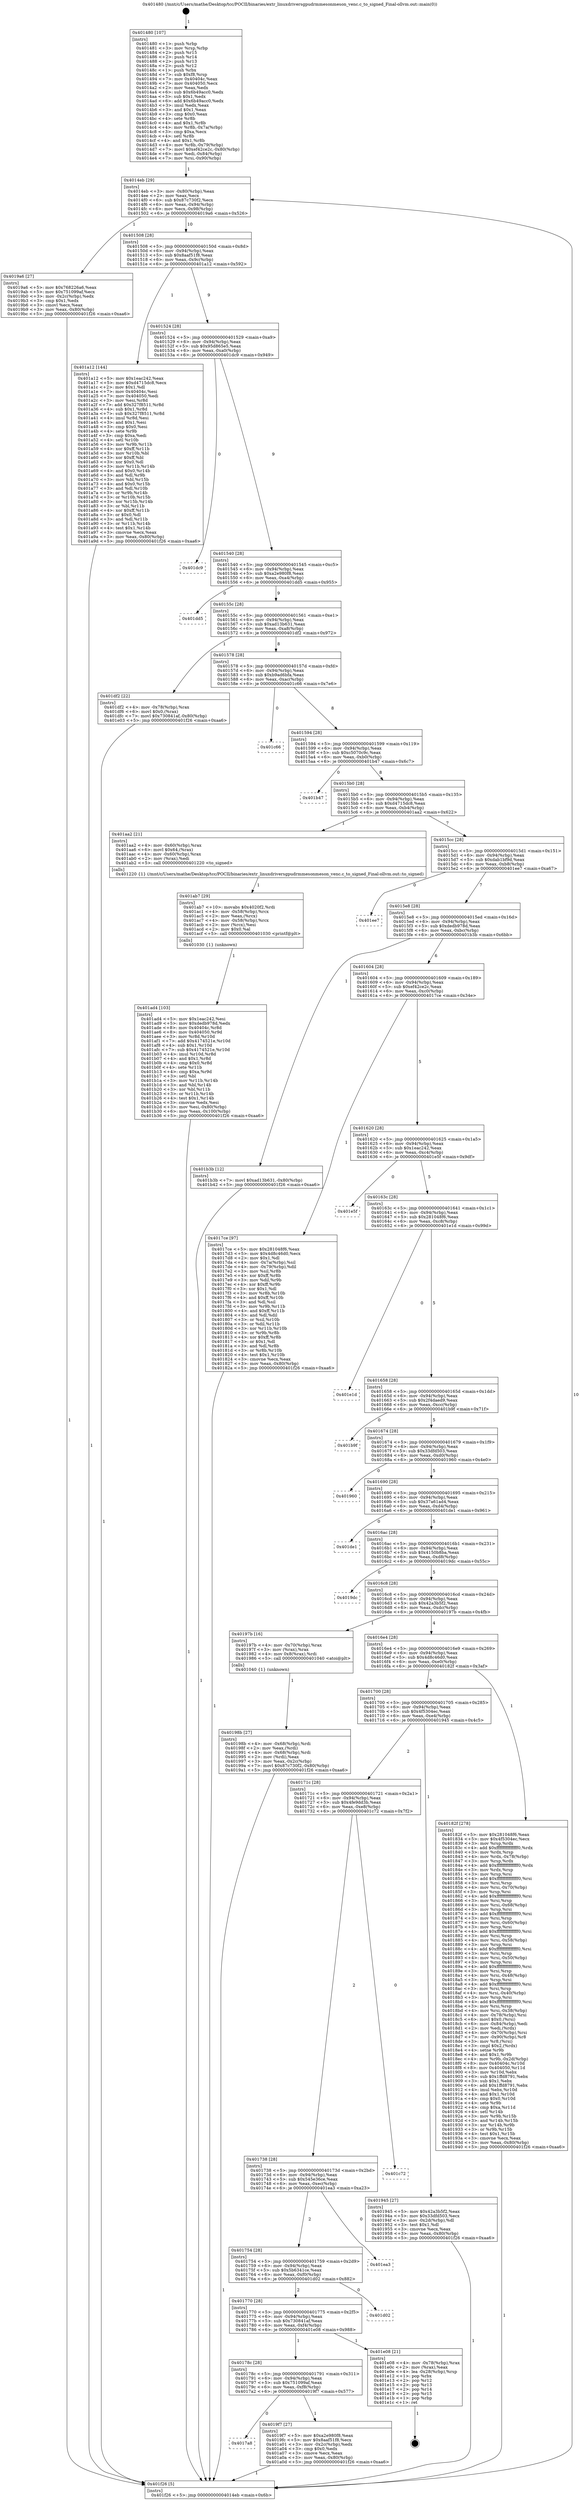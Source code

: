 digraph "0x401480" {
  label = "0x401480 (/mnt/c/Users/mathe/Desktop/tcc/POCII/binaries/extr_linuxdriversgpudrmmesonmeson_venc.c_to_signed_Final-ollvm.out::main(0))"
  labelloc = "t"
  node[shape=record]

  Entry [label="",width=0.3,height=0.3,shape=circle,fillcolor=black,style=filled]
  "0x4014eb" [label="{
     0x4014eb [29]\l
     | [instrs]\l
     &nbsp;&nbsp;0x4014eb \<+3\>: mov -0x80(%rbp),%eax\l
     &nbsp;&nbsp;0x4014ee \<+2\>: mov %eax,%ecx\l
     &nbsp;&nbsp;0x4014f0 \<+6\>: sub $0x87c730f2,%ecx\l
     &nbsp;&nbsp;0x4014f6 \<+6\>: mov %eax,-0x94(%rbp)\l
     &nbsp;&nbsp;0x4014fc \<+6\>: mov %ecx,-0x98(%rbp)\l
     &nbsp;&nbsp;0x401502 \<+6\>: je 00000000004019a6 \<main+0x526\>\l
  }"]
  "0x4019a6" [label="{
     0x4019a6 [27]\l
     | [instrs]\l
     &nbsp;&nbsp;0x4019a6 \<+5\>: mov $0x768226a6,%eax\l
     &nbsp;&nbsp;0x4019ab \<+5\>: mov $0x751099af,%ecx\l
     &nbsp;&nbsp;0x4019b0 \<+3\>: mov -0x2c(%rbp),%edx\l
     &nbsp;&nbsp;0x4019b3 \<+3\>: cmp $0x1,%edx\l
     &nbsp;&nbsp;0x4019b6 \<+3\>: cmovl %ecx,%eax\l
     &nbsp;&nbsp;0x4019b9 \<+3\>: mov %eax,-0x80(%rbp)\l
     &nbsp;&nbsp;0x4019bc \<+5\>: jmp 0000000000401f26 \<main+0xaa6\>\l
  }"]
  "0x401508" [label="{
     0x401508 [28]\l
     | [instrs]\l
     &nbsp;&nbsp;0x401508 \<+5\>: jmp 000000000040150d \<main+0x8d\>\l
     &nbsp;&nbsp;0x40150d \<+6\>: mov -0x94(%rbp),%eax\l
     &nbsp;&nbsp;0x401513 \<+5\>: sub $0x8aaf51f8,%eax\l
     &nbsp;&nbsp;0x401518 \<+6\>: mov %eax,-0x9c(%rbp)\l
     &nbsp;&nbsp;0x40151e \<+6\>: je 0000000000401a12 \<main+0x592\>\l
  }"]
  Exit [label="",width=0.3,height=0.3,shape=circle,fillcolor=black,style=filled,peripheries=2]
  "0x401a12" [label="{
     0x401a12 [144]\l
     | [instrs]\l
     &nbsp;&nbsp;0x401a12 \<+5\>: mov $0x1eac242,%eax\l
     &nbsp;&nbsp;0x401a17 \<+5\>: mov $0xd4715dc8,%ecx\l
     &nbsp;&nbsp;0x401a1c \<+2\>: mov $0x1,%dl\l
     &nbsp;&nbsp;0x401a1e \<+7\>: mov 0x40404c,%esi\l
     &nbsp;&nbsp;0x401a25 \<+7\>: mov 0x404050,%edi\l
     &nbsp;&nbsp;0x401a2c \<+3\>: mov %esi,%r8d\l
     &nbsp;&nbsp;0x401a2f \<+7\>: add $0x327f8511,%r8d\l
     &nbsp;&nbsp;0x401a36 \<+4\>: sub $0x1,%r8d\l
     &nbsp;&nbsp;0x401a3a \<+7\>: sub $0x327f8511,%r8d\l
     &nbsp;&nbsp;0x401a41 \<+4\>: imul %r8d,%esi\l
     &nbsp;&nbsp;0x401a45 \<+3\>: and $0x1,%esi\l
     &nbsp;&nbsp;0x401a48 \<+3\>: cmp $0x0,%esi\l
     &nbsp;&nbsp;0x401a4b \<+4\>: sete %r9b\l
     &nbsp;&nbsp;0x401a4f \<+3\>: cmp $0xa,%edi\l
     &nbsp;&nbsp;0x401a52 \<+4\>: setl %r10b\l
     &nbsp;&nbsp;0x401a56 \<+3\>: mov %r9b,%r11b\l
     &nbsp;&nbsp;0x401a59 \<+4\>: xor $0xff,%r11b\l
     &nbsp;&nbsp;0x401a5d \<+3\>: mov %r10b,%bl\l
     &nbsp;&nbsp;0x401a60 \<+3\>: xor $0xff,%bl\l
     &nbsp;&nbsp;0x401a63 \<+3\>: xor $0x0,%dl\l
     &nbsp;&nbsp;0x401a66 \<+3\>: mov %r11b,%r14b\l
     &nbsp;&nbsp;0x401a69 \<+4\>: and $0x0,%r14b\l
     &nbsp;&nbsp;0x401a6d \<+3\>: and %dl,%r9b\l
     &nbsp;&nbsp;0x401a70 \<+3\>: mov %bl,%r15b\l
     &nbsp;&nbsp;0x401a73 \<+4\>: and $0x0,%r15b\l
     &nbsp;&nbsp;0x401a77 \<+3\>: and %dl,%r10b\l
     &nbsp;&nbsp;0x401a7a \<+3\>: or %r9b,%r14b\l
     &nbsp;&nbsp;0x401a7d \<+3\>: or %r10b,%r15b\l
     &nbsp;&nbsp;0x401a80 \<+3\>: xor %r15b,%r14b\l
     &nbsp;&nbsp;0x401a83 \<+3\>: or %bl,%r11b\l
     &nbsp;&nbsp;0x401a86 \<+4\>: xor $0xff,%r11b\l
     &nbsp;&nbsp;0x401a8a \<+3\>: or $0x0,%dl\l
     &nbsp;&nbsp;0x401a8d \<+3\>: and %dl,%r11b\l
     &nbsp;&nbsp;0x401a90 \<+3\>: or %r11b,%r14b\l
     &nbsp;&nbsp;0x401a93 \<+4\>: test $0x1,%r14b\l
     &nbsp;&nbsp;0x401a97 \<+3\>: cmovne %ecx,%eax\l
     &nbsp;&nbsp;0x401a9a \<+3\>: mov %eax,-0x80(%rbp)\l
     &nbsp;&nbsp;0x401a9d \<+5\>: jmp 0000000000401f26 \<main+0xaa6\>\l
  }"]
  "0x401524" [label="{
     0x401524 [28]\l
     | [instrs]\l
     &nbsp;&nbsp;0x401524 \<+5\>: jmp 0000000000401529 \<main+0xa9\>\l
     &nbsp;&nbsp;0x401529 \<+6\>: mov -0x94(%rbp),%eax\l
     &nbsp;&nbsp;0x40152f \<+5\>: sub $0x95d865e5,%eax\l
     &nbsp;&nbsp;0x401534 \<+6\>: mov %eax,-0xa0(%rbp)\l
     &nbsp;&nbsp;0x40153a \<+6\>: je 0000000000401dc9 \<main+0x949\>\l
  }"]
  "0x401ad4" [label="{
     0x401ad4 [103]\l
     | [instrs]\l
     &nbsp;&nbsp;0x401ad4 \<+5\>: mov $0x1eac242,%esi\l
     &nbsp;&nbsp;0x401ad9 \<+5\>: mov $0xdedb978d,%edx\l
     &nbsp;&nbsp;0x401ade \<+8\>: mov 0x40404c,%r8d\l
     &nbsp;&nbsp;0x401ae6 \<+8\>: mov 0x404050,%r9d\l
     &nbsp;&nbsp;0x401aee \<+3\>: mov %r8d,%r10d\l
     &nbsp;&nbsp;0x401af1 \<+7\>: add $0x4174521e,%r10d\l
     &nbsp;&nbsp;0x401af8 \<+4\>: sub $0x1,%r10d\l
     &nbsp;&nbsp;0x401afc \<+7\>: sub $0x4174521e,%r10d\l
     &nbsp;&nbsp;0x401b03 \<+4\>: imul %r10d,%r8d\l
     &nbsp;&nbsp;0x401b07 \<+4\>: and $0x1,%r8d\l
     &nbsp;&nbsp;0x401b0b \<+4\>: cmp $0x0,%r8d\l
     &nbsp;&nbsp;0x401b0f \<+4\>: sete %r11b\l
     &nbsp;&nbsp;0x401b13 \<+4\>: cmp $0xa,%r9d\l
     &nbsp;&nbsp;0x401b17 \<+3\>: setl %bl\l
     &nbsp;&nbsp;0x401b1a \<+3\>: mov %r11b,%r14b\l
     &nbsp;&nbsp;0x401b1d \<+3\>: and %bl,%r14b\l
     &nbsp;&nbsp;0x401b20 \<+3\>: xor %bl,%r11b\l
     &nbsp;&nbsp;0x401b23 \<+3\>: or %r11b,%r14b\l
     &nbsp;&nbsp;0x401b26 \<+4\>: test $0x1,%r14b\l
     &nbsp;&nbsp;0x401b2a \<+3\>: cmovne %edx,%esi\l
     &nbsp;&nbsp;0x401b2d \<+3\>: mov %esi,-0x80(%rbp)\l
     &nbsp;&nbsp;0x401b30 \<+6\>: mov %eax,-0x100(%rbp)\l
     &nbsp;&nbsp;0x401b36 \<+5\>: jmp 0000000000401f26 \<main+0xaa6\>\l
  }"]
  "0x401dc9" [label="{
     0x401dc9\l
  }", style=dashed]
  "0x401540" [label="{
     0x401540 [28]\l
     | [instrs]\l
     &nbsp;&nbsp;0x401540 \<+5\>: jmp 0000000000401545 \<main+0xc5\>\l
     &nbsp;&nbsp;0x401545 \<+6\>: mov -0x94(%rbp),%eax\l
     &nbsp;&nbsp;0x40154b \<+5\>: sub $0xa2e980f8,%eax\l
     &nbsp;&nbsp;0x401550 \<+6\>: mov %eax,-0xa4(%rbp)\l
     &nbsp;&nbsp;0x401556 \<+6\>: je 0000000000401dd5 \<main+0x955\>\l
  }"]
  "0x401ab7" [label="{
     0x401ab7 [29]\l
     | [instrs]\l
     &nbsp;&nbsp;0x401ab7 \<+10\>: movabs $0x4020f2,%rdi\l
     &nbsp;&nbsp;0x401ac1 \<+4\>: mov -0x58(%rbp),%rcx\l
     &nbsp;&nbsp;0x401ac5 \<+2\>: mov %eax,(%rcx)\l
     &nbsp;&nbsp;0x401ac7 \<+4\>: mov -0x58(%rbp),%rcx\l
     &nbsp;&nbsp;0x401acb \<+2\>: mov (%rcx),%esi\l
     &nbsp;&nbsp;0x401acd \<+2\>: mov $0x0,%al\l
     &nbsp;&nbsp;0x401acf \<+5\>: call 0000000000401030 \<printf@plt\>\l
     | [calls]\l
     &nbsp;&nbsp;0x401030 \{1\} (unknown)\l
  }"]
  "0x401dd5" [label="{
     0x401dd5\l
  }", style=dashed]
  "0x40155c" [label="{
     0x40155c [28]\l
     | [instrs]\l
     &nbsp;&nbsp;0x40155c \<+5\>: jmp 0000000000401561 \<main+0xe1\>\l
     &nbsp;&nbsp;0x401561 \<+6\>: mov -0x94(%rbp),%eax\l
     &nbsp;&nbsp;0x401567 \<+5\>: sub $0xad13b631,%eax\l
     &nbsp;&nbsp;0x40156c \<+6\>: mov %eax,-0xa8(%rbp)\l
     &nbsp;&nbsp;0x401572 \<+6\>: je 0000000000401df2 \<main+0x972\>\l
  }"]
  "0x4017a8" [label="{
     0x4017a8\l
  }", style=dashed]
  "0x401df2" [label="{
     0x401df2 [22]\l
     | [instrs]\l
     &nbsp;&nbsp;0x401df2 \<+4\>: mov -0x78(%rbp),%rax\l
     &nbsp;&nbsp;0x401df6 \<+6\>: movl $0x0,(%rax)\l
     &nbsp;&nbsp;0x401dfc \<+7\>: movl $0x730841af,-0x80(%rbp)\l
     &nbsp;&nbsp;0x401e03 \<+5\>: jmp 0000000000401f26 \<main+0xaa6\>\l
  }"]
  "0x401578" [label="{
     0x401578 [28]\l
     | [instrs]\l
     &nbsp;&nbsp;0x401578 \<+5\>: jmp 000000000040157d \<main+0xfd\>\l
     &nbsp;&nbsp;0x40157d \<+6\>: mov -0x94(%rbp),%eax\l
     &nbsp;&nbsp;0x401583 \<+5\>: sub $0xb9ad6bfa,%eax\l
     &nbsp;&nbsp;0x401588 \<+6\>: mov %eax,-0xac(%rbp)\l
     &nbsp;&nbsp;0x40158e \<+6\>: je 0000000000401c66 \<main+0x7e6\>\l
  }"]
  "0x4019f7" [label="{
     0x4019f7 [27]\l
     | [instrs]\l
     &nbsp;&nbsp;0x4019f7 \<+5\>: mov $0xa2e980f8,%eax\l
     &nbsp;&nbsp;0x4019fc \<+5\>: mov $0x8aaf51f8,%ecx\l
     &nbsp;&nbsp;0x401a01 \<+3\>: mov -0x2c(%rbp),%edx\l
     &nbsp;&nbsp;0x401a04 \<+3\>: cmp $0x0,%edx\l
     &nbsp;&nbsp;0x401a07 \<+3\>: cmove %ecx,%eax\l
     &nbsp;&nbsp;0x401a0a \<+3\>: mov %eax,-0x80(%rbp)\l
     &nbsp;&nbsp;0x401a0d \<+5\>: jmp 0000000000401f26 \<main+0xaa6\>\l
  }"]
  "0x401c66" [label="{
     0x401c66\l
  }", style=dashed]
  "0x401594" [label="{
     0x401594 [28]\l
     | [instrs]\l
     &nbsp;&nbsp;0x401594 \<+5\>: jmp 0000000000401599 \<main+0x119\>\l
     &nbsp;&nbsp;0x401599 \<+6\>: mov -0x94(%rbp),%eax\l
     &nbsp;&nbsp;0x40159f \<+5\>: sub $0xc5070c9c,%eax\l
     &nbsp;&nbsp;0x4015a4 \<+6\>: mov %eax,-0xb0(%rbp)\l
     &nbsp;&nbsp;0x4015aa \<+6\>: je 0000000000401b47 \<main+0x6c7\>\l
  }"]
  "0x40178c" [label="{
     0x40178c [28]\l
     | [instrs]\l
     &nbsp;&nbsp;0x40178c \<+5\>: jmp 0000000000401791 \<main+0x311\>\l
     &nbsp;&nbsp;0x401791 \<+6\>: mov -0x94(%rbp),%eax\l
     &nbsp;&nbsp;0x401797 \<+5\>: sub $0x751099af,%eax\l
     &nbsp;&nbsp;0x40179c \<+6\>: mov %eax,-0xf8(%rbp)\l
     &nbsp;&nbsp;0x4017a2 \<+6\>: je 00000000004019f7 \<main+0x577\>\l
  }"]
  "0x401b47" [label="{
     0x401b47\l
  }", style=dashed]
  "0x4015b0" [label="{
     0x4015b0 [28]\l
     | [instrs]\l
     &nbsp;&nbsp;0x4015b0 \<+5\>: jmp 00000000004015b5 \<main+0x135\>\l
     &nbsp;&nbsp;0x4015b5 \<+6\>: mov -0x94(%rbp),%eax\l
     &nbsp;&nbsp;0x4015bb \<+5\>: sub $0xd4715dc8,%eax\l
     &nbsp;&nbsp;0x4015c0 \<+6\>: mov %eax,-0xb4(%rbp)\l
     &nbsp;&nbsp;0x4015c6 \<+6\>: je 0000000000401aa2 \<main+0x622\>\l
  }"]
  "0x401e08" [label="{
     0x401e08 [21]\l
     | [instrs]\l
     &nbsp;&nbsp;0x401e08 \<+4\>: mov -0x78(%rbp),%rax\l
     &nbsp;&nbsp;0x401e0c \<+2\>: mov (%rax),%eax\l
     &nbsp;&nbsp;0x401e0e \<+4\>: lea -0x28(%rbp),%rsp\l
     &nbsp;&nbsp;0x401e12 \<+1\>: pop %rbx\l
     &nbsp;&nbsp;0x401e13 \<+2\>: pop %r12\l
     &nbsp;&nbsp;0x401e15 \<+2\>: pop %r13\l
     &nbsp;&nbsp;0x401e17 \<+2\>: pop %r14\l
     &nbsp;&nbsp;0x401e19 \<+2\>: pop %r15\l
     &nbsp;&nbsp;0x401e1b \<+1\>: pop %rbp\l
     &nbsp;&nbsp;0x401e1c \<+1\>: ret\l
  }"]
  "0x401aa2" [label="{
     0x401aa2 [21]\l
     | [instrs]\l
     &nbsp;&nbsp;0x401aa2 \<+4\>: mov -0x60(%rbp),%rax\l
     &nbsp;&nbsp;0x401aa6 \<+6\>: movl $0x64,(%rax)\l
     &nbsp;&nbsp;0x401aac \<+4\>: mov -0x60(%rbp),%rax\l
     &nbsp;&nbsp;0x401ab0 \<+2\>: mov (%rax),%edi\l
     &nbsp;&nbsp;0x401ab2 \<+5\>: call 0000000000401220 \<to_signed\>\l
     | [calls]\l
     &nbsp;&nbsp;0x401220 \{1\} (/mnt/c/Users/mathe/Desktop/tcc/POCII/binaries/extr_linuxdriversgpudrmmesonmeson_venc.c_to_signed_Final-ollvm.out::to_signed)\l
  }"]
  "0x4015cc" [label="{
     0x4015cc [28]\l
     | [instrs]\l
     &nbsp;&nbsp;0x4015cc \<+5\>: jmp 00000000004015d1 \<main+0x151\>\l
     &nbsp;&nbsp;0x4015d1 \<+6\>: mov -0x94(%rbp),%eax\l
     &nbsp;&nbsp;0x4015d7 \<+5\>: sub $0xdab1bf9d,%eax\l
     &nbsp;&nbsp;0x4015dc \<+6\>: mov %eax,-0xb8(%rbp)\l
     &nbsp;&nbsp;0x4015e2 \<+6\>: je 0000000000401ee7 \<main+0xa67\>\l
  }"]
  "0x401770" [label="{
     0x401770 [28]\l
     | [instrs]\l
     &nbsp;&nbsp;0x401770 \<+5\>: jmp 0000000000401775 \<main+0x2f5\>\l
     &nbsp;&nbsp;0x401775 \<+6\>: mov -0x94(%rbp),%eax\l
     &nbsp;&nbsp;0x40177b \<+5\>: sub $0x730841af,%eax\l
     &nbsp;&nbsp;0x401780 \<+6\>: mov %eax,-0xf4(%rbp)\l
     &nbsp;&nbsp;0x401786 \<+6\>: je 0000000000401e08 \<main+0x988\>\l
  }"]
  "0x401ee7" [label="{
     0x401ee7\l
  }", style=dashed]
  "0x4015e8" [label="{
     0x4015e8 [28]\l
     | [instrs]\l
     &nbsp;&nbsp;0x4015e8 \<+5\>: jmp 00000000004015ed \<main+0x16d\>\l
     &nbsp;&nbsp;0x4015ed \<+6\>: mov -0x94(%rbp),%eax\l
     &nbsp;&nbsp;0x4015f3 \<+5\>: sub $0xdedb978d,%eax\l
     &nbsp;&nbsp;0x4015f8 \<+6\>: mov %eax,-0xbc(%rbp)\l
     &nbsp;&nbsp;0x4015fe \<+6\>: je 0000000000401b3b \<main+0x6bb\>\l
  }"]
  "0x401d02" [label="{
     0x401d02\l
  }", style=dashed]
  "0x401b3b" [label="{
     0x401b3b [12]\l
     | [instrs]\l
     &nbsp;&nbsp;0x401b3b \<+7\>: movl $0xad13b631,-0x80(%rbp)\l
     &nbsp;&nbsp;0x401b42 \<+5\>: jmp 0000000000401f26 \<main+0xaa6\>\l
  }"]
  "0x401604" [label="{
     0x401604 [28]\l
     | [instrs]\l
     &nbsp;&nbsp;0x401604 \<+5\>: jmp 0000000000401609 \<main+0x189\>\l
     &nbsp;&nbsp;0x401609 \<+6\>: mov -0x94(%rbp),%eax\l
     &nbsp;&nbsp;0x40160f \<+5\>: sub $0xef42ce2c,%eax\l
     &nbsp;&nbsp;0x401614 \<+6\>: mov %eax,-0xc0(%rbp)\l
     &nbsp;&nbsp;0x40161a \<+6\>: je 00000000004017ce \<main+0x34e\>\l
  }"]
  "0x401754" [label="{
     0x401754 [28]\l
     | [instrs]\l
     &nbsp;&nbsp;0x401754 \<+5\>: jmp 0000000000401759 \<main+0x2d9\>\l
     &nbsp;&nbsp;0x401759 \<+6\>: mov -0x94(%rbp),%eax\l
     &nbsp;&nbsp;0x40175f \<+5\>: sub $0x5b6341ce,%eax\l
     &nbsp;&nbsp;0x401764 \<+6\>: mov %eax,-0xf0(%rbp)\l
     &nbsp;&nbsp;0x40176a \<+6\>: je 0000000000401d02 \<main+0x882\>\l
  }"]
  "0x4017ce" [label="{
     0x4017ce [97]\l
     | [instrs]\l
     &nbsp;&nbsp;0x4017ce \<+5\>: mov $0x281048f6,%eax\l
     &nbsp;&nbsp;0x4017d3 \<+5\>: mov $0x4d8c46d0,%ecx\l
     &nbsp;&nbsp;0x4017d8 \<+2\>: mov $0x1,%dl\l
     &nbsp;&nbsp;0x4017da \<+4\>: mov -0x7a(%rbp),%sil\l
     &nbsp;&nbsp;0x4017de \<+4\>: mov -0x79(%rbp),%dil\l
     &nbsp;&nbsp;0x4017e2 \<+3\>: mov %sil,%r8b\l
     &nbsp;&nbsp;0x4017e5 \<+4\>: xor $0xff,%r8b\l
     &nbsp;&nbsp;0x4017e9 \<+3\>: mov %dil,%r9b\l
     &nbsp;&nbsp;0x4017ec \<+4\>: xor $0xff,%r9b\l
     &nbsp;&nbsp;0x4017f0 \<+3\>: xor $0x1,%dl\l
     &nbsp;&nbsp;0x4017f3 \<+3\>: mov %r8b,%r10b\l
     &nbsp;&nbsp;0x4017f6 \<+4\>: and $0xff,%r10b\l
     &nbsp;&nbsp;0x4017fa \<+3\>: and %dl,%sil\l
     &nbsp;&nbsp;0x4017fd \<+3\>: mov %r9b,%r11b\l
     &nbsp;&nbsp;0x401800 \<+4\>: and $0xff,%r11b\l
     &nbsp;&nbsp;0x401804 \<+3\>: and %dl,%dil\l
     &nbsp;&nbsp;0x401807 \<+3\>: or %sil,%r10b\l
     &nbsp;&nbsp;0x40180a \<+3\>: or %dil,%r11b\l
     &nbsp;&nbsp;0x40180d \<+3\>: xor %r11b,%r10b\l
     &nbsp;&nbsp;0x401810 \<+3\>: or %r9b,%r8b\l
     &nbsp;&nbsp;0x401813 \<+4\>: xor $0xff,%r8b\l
     &nbsp;&nbsp;0x401817 \<+3\>: or $0x1,%dl\l
     &nbsp;&nbsp;0x40181a \<+3\>: and %dl,%r8b\l
     &nbsp;&nbsp;0x40181d \<+3\>: or %r8b,%r10b\l
     &nbsp;&nbsp;0x401820 \<+4\>: test $0x1,%r10b\l
     &nbsp;&nbsp;0x401824 \<+3\>: cmovne %ecx,%eax\l
     &nbsp;&nbsp;0x401827 \<+3\>: mov %eax,-0x80(%rbp)\l
     &nbsp;&nbsp;0x40182a \<+5\>: jmp 0000000000401f26 \<main+0xaa6\>\l
  }"]
  "0x401620" [label="{
     0x401620 [28]\l
     | [instrs]\l
     &nbsp;&nbsp;0x401620 \<+5\>: jmp 0000000000401625 \<main+0x1a5\>\l
     &nbsp;&nbsp;0x401625 \<+6\>: mov -0x94(%rbp),%eax\l
     &nbsp;&nbsp;0x40162b \<+5\>: sub $0x1eac242,%eax\l
     &nbsp;&nbsp;0x401630 \<+6\>: mov %eax,-0xc4(%rbp)\l
     &nbsp;&nbsp;0x401636 \<+6\>: je 0000000000401e5f \<main+0x9df\>\l
  }"]
  "0x401f26" [label="{
     0x401f26 [5]\l
     | [instrs]\l
     &nbsp;&nbsp;0x401f26 \<+5\>: jmp 00000000004014eb \<main+0x6b\>\l
  }"]
  "0x401480" [label="{
     0x401480 [107]\l
     | [instrs]\l
     &nbsp;&nbsp;0x401480 \<+1\>: push %rbp\l
     &nbsp;&nbsp;0x401481 \<+3\>: mov %rsp,%rbp\l
     &nbsp;&nbsp;0x401484 \<+2\>: push %r15\l
     &nbsp;&nbsp;0x401486 \<+2\>: push %r14\l
     &nbsp;&nbsp;0x401488 \<+2\>: push %r13\l
     &nbsp;&nbsp;0x40148a \<+2\>: push %r12\l
     &nbsp;&nbsp;0x40148c \<+1\>: push %rbx\l
     &nbsp;&nbsp;0x40148d \<+7\>: sub $0xf8,%rsp\l
     &nbsp;&nbsp;0x401494 \<+7\>: mov 0x40404c,%eax\l
     &nbsp;&nbsp;0x40149b \<+7\>: mov 0x404050,%ecx\l
     &nbsp;&nbsp;0x4014a2 \<+2\>: mov %eax,%edx\l
     &nbsp;&nbsp;0x4014a4 \<+6\>: sub $0x6b49acc0,%edx\l
     &nbsp;&nbsp;0x4014aa \<+3\>: sub $0x1,%edx\l
     &nbsp;&nbsp;0x4014ad \<+6\>: add $0x6b49acc0,%edx\l
     &nbsp;&nbsp;0x4014b3 \<+3\>: imul %edx,%eax\l
     &nbsp;&nbsp;0x4014b6 \<+3\>: and $0x1,%eax\l
     &nbsp;&nbsp;0x4014b9 \<+3\>: cmp $0x0,%eax\l
     &nbsp;&nbsp;0x4014bc \<+4\>: sete %r8b\l
     &nbsp;&nbsp;0x4014c0 \<+4\>: and $0x1,%r8b\l
     &nbsp;&nbsp;0x4014c4 \<+4\>: mov %r8b,-0x7a(%rbp)\l
     &nbsp;&nbsp;0x4014c8 \<+3\>: cmp $0xa,%ecx\l
     &nbsp;&nbsp;0x4014cb \<+4\>: setl %r8b\l
     &nbsp;&nbsp;0x4014cf \<+4\>: and $0x1,%r8b\l
     &nbsp;&nbsp;0x4014d3 \<+4\>: mov %r8b,-0x79(%rbp)\l
     &nbsp;&nbsp;0x4014d7 \<+7\>: movl $0xef42ce2c,-0x80(%rbp)\l
     &nbsp;&nbsp;0x4014de \<+6\>: mov %edi,-0x84(%rbp)\l
     &nbsp;&nbsp;0x4014e4 \<+7\>: mov %rsi,-0x90(%rbp)\l
  }"]
  "0x401ea3" [label="{
     0x401ea3\l
  }", style=dashed]
  "0x401e5f" [label="{
     0x401e5f\l
  }", style=dashed]
  "0x40163c" [label="{
     0x40163c [28]\l
     | [instrs]\l
     &nbsp;&nbsp;0x40163c \<+5\>: jmp 0000000000401641 \<main+0x1c1\>\l
     &nbsp;&nbsp;0x401641 \<+6\>: mov -0x94(%rbp),%eax\l
     &nbsp;&nbsp;0x401647 \<+5\>: sub $0x281048f6,%eax\l
     &nbsp;&nbsp;0x40164c \<+6\>: mov %eax,-0xc8(%rbp)\l
     &nbsp;&nbsp;0x401652 \<+6\>: je 0000000000401e1d \<main+0x99d\>\l
  }"]
  "0x401738" [label="{
     0x401738 [28]\l
     | [instrs]\l
     &nbsp;&nbsp;0x401738 \<+5\>: jmp 000000000040173d \<main+0x2bd\>\l
     &nbsp;&nbsp;0x40173d \<+6\>: mov -0x94(%rbp),%eax\l
     &nbsp;&nbsp;0x401743 \<+5\>: sub $0x545e36ce,%eax\l
     &nbsp;&nbsp;0x401748 \<+6\>: mov %eax,-0xec(%rbp)\l
     &nbsp;&nbsp;0x40174e \<+6\>: je 0000000000401ea3 \<main+0xa23\>\l
  }"]
  "0x401e1d" [label="{
     0x401e1d\l
  }", style=dashed]
  "0x401658" [label="{
     0x401658 [28]\l
     | [instrs]\l
     &nbsp;&nbsp;0x401658 \<+5\>: jmp 000000000040165d \<main+0x1dd\>\l
     &nbsp;&nbsp;0x40165d \<+6\>: mov -0x94(%rbp),%eax\l
     &nbsp;&nbsp;0x401663 \<+5\>: sub $0x2f4daed9,%eax\l
     &nbsp;&nbsp;0x401668 \<+6\>: mov %eax,-0xcc(%rbp)\l
     &nbsp;&nbsp;0x40166e \<+6\>: je 0000000000401b9f \<main+0x71f\>\l
  }"]
  "0x401c72" [label="{
     0x401c72\l
  }", style=dashed]
  "0x401b9f" [label="{
     0x401b9f\l
  }", style=dashed]
  "0x401674" [label="{
     0x401674 [28]\l
     | [instrs]\l
     &nbsp;&nbsp;0x401674 \<+5\>: jmp 0000000000401679 \<main+0x1f9\>\l
     &nbsp;&nbsp;0x401679 \<+6\>: mov -0x94(%rbp),%eax\l
     &nbsp;&nbsp;0x40167f \<+5\>: sub $0x33dfd503,%eax\l
     &nbsp;&nbsp;0x401684 \<+6\>: mov %eax,-0xd0(%rbp)\l
     &nbsp;&nbsp;0x40168a \<+6\>: je 0000000000401960 \<main+0x4e0\>\l
  }"]
  "0x40198b" [label="{
     0x40198b [27]\l
     | [instrs]\l
     &nbsp;&nbsp;0x40198b \<+4\>: mov -0x68(%rbp),%rdi\l
     &nbsp;&nbsp;0x40198f \<+2\>: mov %eax,(%rdi)\l
     &nbsp;&nbsp;0x401991 \<+4\>: mov -0x68(%rbp),%rdi\l
     &nbsp;&nbsp;0x401995 \<+2\>: mov (%rdi),%eax\l
     &nbsp;&nbsp;0x401997 \<+3\>: mov %eax,-0x2c(%rbp)\l
     &nbsp;&nbsp;0x40199a \<+7\>: movl $0x87c730f2,-0x80(%rbp)\l
     &nbsp;&nbsp;0x4019a1 \<+5\>: jmp 0000000000401f26 \<main+0xaa6\>\l
  }"]
  "0x401960" [label="{
     0x401960\l
  }", style=dashed]
  "0x401690" [label="{
     0x401690 [28]\l
     | [instrs]\l
     &nbsp;&nbsp;0x401690 \<+5\>: jmp 0000000000401695 \<main+0x215\>\l
     &nbsp;&nbsp;0x401695 \<+6\>: mov -0x94(%rbp),%eax\l
     &nbsp;&nbsp;0x40169b \<+5\>: sub $0x37a61ad4,%eax\l
     &nbsp;&nbsp;0x4016a0 \<+6\>: mov %eax,-0xd4(%rbp)\l
     &nbsp;&nbsp;0x4016a6 \<+6\>: je 0000000000401de1 \<main+0x961\>\l
  }"]
  "0x40171c" [label="{
     0x40171c [28]\l
     | [instrs]\l
     &nbsp;&nbsp;0x40171c \<+5\>: jmp 0000000000401721 \<main+0x2a1\>\l
     &nbsp;&nbsp;0x401721 \<+6\>: mov -0x94(%rbp),%eax\l
     &nbsp;&nbsp;0x401727 \<+5\>: sub $0x4fe9dd3b,%eax\l
     &nbsp;&nbsp;0x40172c \<+6\>: mov %eax,-0xe8(%rbp)\l
     &nbsp;&nbsp;0x401732 \<+6\>: je 0000000000401c72 \<main+0x7f2\>\l
  }"]
  "0x401de1" [label="{
     0x401de1\l
  }", style=dashed]
  "0x4016ac" [label="{
     0x4016ac [28]\l
     | [instrs]\l
     &nbsp;&nbsp;0x4016ac \<+5\>: jmp 00000000004016b1 \<main+0x231\>\l
     &nbsp;&nbsp;0x4016b1 \<+6\>: mov -0x94(%rbp),%eax\l
     &nbsp;&nbsp;0x4016b7 \<+5\>: sub $0x4150b8ba,%eax\l
     &nbsp;&nbsp;0x4016bc \<+6\>: mov %eax,-0xd8(%rbp)\l
     &nbsp;&nbsp;0x4016c2 \<+6\>: je 00000000004019dc \<main+0x55c\>\l
  }"]
  "0x401945" [label="{
     0x401945 [27]\l
     | [instrs]\l
     &nbsp;&nbsp;0x401945 \<+5\>: mov $0x42a3b5f2,%eax\l
     &nbsp;&nbsp;0x40194a \<+5\>: mov $0x33dfd503,%ecx\l
     &nbsp;&nbsp;0x40194f \<+3\>: mov -0x2d(%rbp),%dl\l
     &nbsp;&nbsp;0x401952 \<+3\>: test $0x1,%dl\l
     &nbsp;&nbsp;0x401955 \<+3\>: cmovne %ecx,%eax\l
     &nbsp;&nbsp;0x401958 \<+3\>: mov %eax,-0x80(%rbp)\l
     &nbsp;&nbsp;0x40195b \<+5\>: jmp 0000000000401f26 \<main+0xaa6\>\l
  }"]
  "0x4019dc" [label="{
     0x4019dc\l
  }", style=dashed]
  "0x4016c8" [label="{
     0x4016c8 [28]\l
     | [instrs]\l
     &nbsp;&nbsp;0x4016c8 \<+5\>: jmp 00000000004016cd \<main+0x24d\>\l
     &nbsp;&nbsp;0x4016cd \<+6\>: mov -0x94(%rbp),%eax\l
     &nbsp;&nbsp;0x4016d3 \<+5\>: sub $0x42a3b5f2,%eax\l
     &nbsp;&nbsp;0x4016d8 \<+6\>: mov %eax,-0xdc(%rbp)\l
     &nbsp;&nbsp;0x4016de \<+6\>: je 000000000040197b \<main+0x4fb\>\l
  }"]
  "0x401700" [label="{
     0x401700 [28]\l
     | [instrs]\l
     &nbsp;&nbsp;0x401700 \<+5\>: jmp 0000000000401705 \<main+0x285\>\l
     &nbsp;&nbsp;0x401705 \<+6\>: mov -0x94(%rbp),%eax\l
     &nbsp;&nbsp;0x40170b \<+5\>: sub $0x4f5304ec,%eax\l
     &nbsp;&nbsp;0x401710 \<+6\>: mov %eax,-0xe4(%rbp)\l
     &nbsp;&nbsp;0x401716 \<+6\>: je 0000000000401945 \<main+0x4c5\>\l
  }"]
  "0x40197b" [label="{
     0x40197b [16]\l
     | [instrs]\l
     &nbsp;&nbsp;0x40197b \<+4\>: mov -0x70(%rbp),%rax\l
     &nbsp;&nbsp;0x40197f \<+3\>: mov (%rax),%rax\l
     &nbsp;&nbsp;0x401982 \<+4\>: mov 0x8(%rax),%rdi\l
     &nbsp;&nbsp;0x401986 \<+5\>: call 0000000000401040 \<atoi@plt\>\l
     | [calls]\l
     &nbsp;&nbsp;0x401040 \{1\} (unknown)\l
  }"]
  "0x4016e4" [label="{
     0x4016e4 [28]\l
     | [instrs]\l
     &nbsp;&nbsp;0x4016e4 \<+5\>: jmp 00000000004016e9 \<main+0x269\>\l
     &nbsp;&nbsp;0x4016e9 \<+6\>: mov -0x94(%rbp),%eax\l
     &nbsp;&nbsp;0x4016ef \<+5\>: sub $0x4d8c46d0,%eax\l
     &nbsp;&nbsp;0x4016f4 \<+6\>: mov %eax,-0xe0(%rbp)\l
     &nbsp;&nbsp;0x4016fa \<+6\>: je 000000000040182f \<main+0x3af\>\l
  }"]
  "0x40182f" [label="{
     0x40182f [278]\l
     | [instrs]\l
     &nbsp;&nbsp;0x40182f \<+5\>: mov $0x281048f6,%eax\l
     &nbsp;&nbsp;0x401834 \<+5\>: mov $0x4f5304ec,%ecx\l
     &nbsp;&nbsp;0x401839 \<+3\>: mov %rsp,%rdx\l
     &nbsp;&nbsp;0x40183c \<+4\>: add $0xfffffffffffffff0,%rdx\l
     &nbsp;&nbsp;0x401840 \<+3\>: mov %rdx,%rsp\l
     &nbsp;&nbsp;0x401843 \<+4\>: mov %rdx,-0x78(%rbp)\l
     &nbsp;&nbsp;0x401847 \<+3\>: mov %rsp,%rdx\l
     &nbsp;&nbsp;0x40184a \<+4\>: add $0xfffffffffffffff0,%rdx\l
     &nbsp;&nbsp;0x40184e \<+3\>: mov %rdx,%rsp\l
     &nbsp;&nbsp;0x401851 \<+3\>: mov %rsp,%rsi\l
     &nbsp;&nbsp;0x401854 \<+4\>: add $0xfffffffffffffff0,%rsi\l
     &nbsp;&nbsp;0x401858 \<+3\>: mov %rsi,%rsp\l
     &nbsp;&nbsp;0x40185b \<+4\>: mov %rsi,-0x70(%rbp)\l
     &nbsp;&nbsp;0x40185f \<+3\>: mov %rsp,%rsi\l
     &nbsp;&nbsp;0x401862 \<+4\>: add $0xfffffffffffffff0,%rsi\l
     &nbsp;&nbsp;0x401866 \<+3\>: mov %rsi,%rsp\l
     &nbsp;&nbsp;0x401869 \<+4\>: mov %rsi,-0x68(%rbp)\l
     &nbsp;&nbsp;0x40186d \<+3\>: mov %rsp,%rsi\l
     &nbsp;&nbsp;0x401870 \<+4\>: add $0xfffffffffffffff0,%rsi\l
     &nbsp;&nbsp;0x401874 \<+3\>: mov %rsi,%rsp\l
     &nbsp;&nbsp;0x401877 \<+4\>: mov %rsi,-0x60(%rbp)\l
     &nbsp;&nbsp;0x40187b \<+3\>: mov %rsp,%rsi\l
     &nbsp;&nbsp;0x40187e \<+4\>: add $0xfffffffffffffff0,%rsi\l
     &nbsp;&nbsp;0x401882 \<+3\>: mov %rsi,%rsp\l
     &nbsp;&nbsp;0x401885 \<+4\>: mov %rsi,-0x58(%rbp)\l
     &nbsp;&nbsp;0x401889 \<+3\>: mov %rsp,%rsi\l
     &nbsp;&nbsp;0x40188c \<+4\>: add $0xfffffffffffffff0,%rsi\l
     &nbsp;&nbsp;0x401890 \<+3\>: mov %rsi,%rsp\l
     &nbsp;&nbsp;0x401893 \<+4\>: mov %rsi,-0x50(%rbp)\l
     &nbsp;&nbsp;0x401897 \<+3\>: mov %rsp,%rsi\l
     &nbsp;&nbsp;0x40189a \<+4\>: add $0xfffffffffffffff0,%rsi\l
     &nbsp;&nbsp;0x40189e \<+3\>: mov %rsi,%rsp\l
     &nbsp;&nbsp;0x4018a1 \<+4\>: mov %rsi,-0x48(%rbp)\l
     &nbsp;&nbsp;0x4018a5 \<+3\>: mov %rsp,%rsi\l
     &nbsp;&nbsp;0x4018a8 \<+4\>: add $0xfffffffffffffff0,%rsi\l
     &nbsp;&nbsp;0x4018ac \<+3\>: mov %rsi,%rsp\l
     &nbsp;&nbsp;0x4018af \<+4\>: mov %rsi,-0x40(%rbp)\l
     &nbsp;&nbsp;0x4018b3 \<+3\>: mov %rsp,%rsi\l
     &nbsp;&nbsp;0x4018b6 \<+4\>: add $0xfffffffffffffff0,%rsi\l
     &nbsp;&nbsp;0x4018ba \<+3\>: mov %rsi,%rsp\l
     &nbsp;&nbsp;0x4018bd \<+4\>: mov %rsi,-0x38(%rbp)\l
     &nbsp;&nbsp;0x4018c1 \<+4\>: mov -0x78(%rbp),%rsi\l
     &nbsp;&nbsp;0x4018c5 \<+6\>: movl $0x0,(%rsi)\l
     &nbsp;&nbsp;0x4018cb \<+6\>: mov -0x84(%rbp),%edi\l
     &nbsp;&nbsp;0x4018d1 \<+2\>: mov %edi,(%rdx)\l
     &nbsp;&nbsp;0x4018d3 \<+4\>: mov -0x70(%rbp),%rsi\l
     &nbsp;&nbsp;0x4018d7 \<+7\>: mov -0x90(%rbp),%r8\l
     &nbsp;&nbsp;0x4018de \<+3\>: mov %r8,(%rsi)\l
     &nbsp;&nbsp;0x4018e1 \<+3\>: cmpl $0x2,(%rdx)\l
     &nbsp;&nbsp;0x4018e4 \<+4\>: setne %r9b\l
     &nbsp;&nbsp;0x4018e8 \<+4\>: and $0x1,%r9b\l
     &nbsp;&nbsp;0x4018ec \<+4\>: mov %r9b,-0x2d(%rbp)\l
     &nbsp;&nbsp;0x4018f0 \<+8\>: mov 0x40404c,%r10d\l
     &nbsp;&nbsp;0x4018f8 \<+8\>: mov 0x404050,%r11d\l
     &nbsp;&nbsp;0x401900 \<+3\>: mov %r10d,%ebx\l
     &nbsp;&nbsp;0x401903 \<+6\>: sub $0x1ffd8791,%ebx\l
     &nbsp;&nbsp;0x401909 \<+3\>: sub $0x1,%ebx\l
     &nbsp;&nbsp;0x40190c \<+6\>: add $0x1ffd8791,%ebx\l
     &nbsp;&nbsp;0x401912 \<+4\>: imul %ebx,%r10d\l
     &nbsp;&nbsp;0x401916 \<+4\>: and $0x1,%r10d\l
     &nbsp;&nbsp;0x40191a \<+4\>: cmp $0x0,%r10d\l
     &nbsp;&nbsp;0x40191e \<+4\>: sete %r9b\l
     &nbsp;&nbsp;0x401922 \<+4\>: cmp $0xa,%r11d\l
     &nbsp;&nbsp;0x401926 \<+4\>: setl %r14b\l
     &nbsp;&nbsp;0x40192a \<+3\>: mov %r9b,%r15b\l
     &nbsp;&nbsp;0x40192d \<+3\>: and %r14b,%r15b\l
     &nbsp;&nbsp;0x401930 \<+3\>: xor %r14b,%r9b\l
     &nbsp;&nbsp;0x401933 \<+3\>: or %r9b,%r15b\l
     &nbsp;&nbsp;0x401936 \<+4\>: test $0x1,%r15b\l
     &nbsp;&nbsp;0x40193a \<+3\>: cmovne %ecx,%eax\l
     &nbsp;&nbsp;0x40193d \<+3\>: mov %eax,-0x80(%rbp)\l
     &nbsp;&nbsp;0x401940 \<+5\>: jmp 0000000000401f26 \<main+0xaa6\>\l
  }"]
  Entry -> "0x401480" [label=" 1"]
  "0x4014eb" -> "0x4019a6" [label=" 1"]
  "0x4014eb" -> "0x401508" [label=" 10"]
  "0x401e08" -> Exit [label=" 1"]
  "0x401508" -> "0x401a12" [label=" 1"]
  "0x401508" -> "0x401524" [label=" 9"]
  "0x401df2" -> "0x401f26" [label=" 1"]
  "0x401524" -> "0x401dc9" [label=" 0"]
  "0x401524" -> "0x401540" [label=" 9"]
  "0x401b3b" -> "0x401f26" [label=" 1"]
  "0x401540" -> "0x401dd5" [label=" 0"]
  "0x401540" -> "0x40155c" [label=" 9"]
  "0x401ad4" -> "0x401f26" [label=" 1"]
  "0x40155c" -> "0x401df2" [label=" 1"]
  "0x40155c" -> "0x401578" [label=" 8"]
  "0x401ab7" -> "0x401ad4" [label=" 1"]
  "0x401578" -> "0x401c66" [label=" 0"]
  "0x401578" -> "0x401594" [label=" 8"]
  "0x401aa2" -> "0x401ab7" [label=" 1"]
  "0x401594" -> "0x401b47" [label=" 0"]
  "0x401594" -> "0x4015b0" [label=" 8"]
  "0x4019f7" -> "0x401f26" [label=" 1"]
  "0x4015b0" -> "0x401aa2" [label=" 1"]
  "0x4015b0" -> "0x4015cc" [label=" 7"]
  "0x40178c" -> "0x4017a8" [label=" 0"]
  "0x4015cc" -> "0x401ee7" [label=" 0"]
  "0x4015cc" -> "0x4015e8" [label=" 7"]
  "0x401a12" -> "0x401f26" [label=" 1"]
  "0x4015e8" -> "0x401b3b" [label=" 1"]
  "0x4015e8" -> "0x401604" [label=" 6"]
  "0x401770" -> "0x40178c" [label=" 1"]
  "0x401604" -> "0x4017ce" [label=" 1"]
  "0x401604" -> "0x401620" [label=" 5"]
  "0x4017ce" -> "0x401f26" [label=" 1"]
  "0x401480" -> "0x4014eb" [label=" 1"]
  "0x401f26" -> "0x4014eb" [label=" 10"]
  "0x40178c" -> "0x4019f7" [label=" 1"]
  "0x401620" -> "0x401e5f" [label=" 0"]
  "0x401620" -> "0x40163c" [label=" 5"]
  "0x401754" -> "0x401770" [label=" 2"]
  "0x40163c" -> "0x401e1d" [label=" 0"]
  "0x40163c" -> "0x401658" [label=" 5"]
  "0x401770" -> "0x401e08" [label=" 1"]
  "0x401658" -> "0x401b9f" [label=" 0"]
  "0x401658" -> "0x401674" [label=" 5"]
  "0x401738" -> "0x401754" [label=" 2"]
  "0x401674" -> "0x401960" [label=" 0"]
  "0x401674" -> "0x401690" [label=" 5"]
  "0x401754" -> "0x401d02" [label=" 0"]
  "0x401690" -> "0x401de1" [label=" 0"]
  "0x401690" -> "0x4016ac" [label=" 5"]
  "0x40171c" -> "0x401738" [label=" 2"]
  "0x4016ac" -> "0x4019dc" [label=" 0"]
  "0x4016ac" -> "0x4016c8" [label=" 5"]
  "0x40171c" -> "0x401c72" [label=" 0"]
  "0x4016c8" -> "0x40197b" [label=" 1"]
  "0x4016c8" -> "0x4016e4" [label=" 4"]
  "0x40198b" -> "0x401f26" [label=" 1"]
  "0x4016e4" -> "0x40182f" [label=" 1"]
  "0x4016e4" -> "0x401700" [label=" 3"]
  "0x4019a6" -> "0x401f26" [label=" 1"]
  "0x40182f" -> "0x401f26" [label=" 1"]
  "0x401738" -> "0x401ea3" [label=" 0"]
  "0x401700" -> "0x401945" [label=" 1"]
  "0x401700" -> "0x40171c" [label=" 2"]
  "0x401945" -> "0x401f26" [label=" 1"]
  "0x40197b" -> "0x40198b" [label=" 1"]
}
